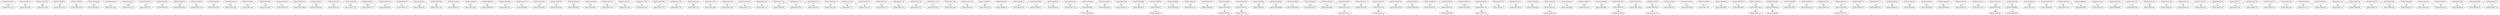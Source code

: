 digraph "467-1644391327-heap" {
    94064338956368 -> 94064339017216;
    94064338956376 -> 94064339020864;
    94064338956384 -> 94064339017088;
    94064338956392 -> 94064339010192;
    94064338956400 -> 94064339022320;
    94064338956408 -> 94064339036800;
    94064338956416 -> 94064339033024;
    94064338956424 -> 94064339037728;
    94064338956432 -> 94064339026752;
    94064338956440 -> 94064339032464;
    94064338956448 -> 94064339048192;
    94064338956456 -> 94064339025120;
    94064338956464 -> 94064338983184;
    94064338956472 -> 94064339005280;
    94064338956480 -> 94064339014304;
    94064338956488 -> 94064339050384;
    94064338956496 -> 94064339033456;
    94064338956504 -> 94064339037088;
    94064338956512 -> 94064338999984;
    94064338956520 -> 94064339037392;
    94064338956528 -> 94064339021792;
    94064338956536 -> 94064338983776;
    94064338956544 -> 94064338980304;
    94064338956552 -> 94064339043712;
    94064338956560 -> 94064338996752;
    94064338956568 -> 94064339011248;
    94064338956616 -> 94064338962656;
    94064338956624 -> 94064339022480;
    94064338956632 -> 94064338990080;
    94064338956648 -> 94064338981280;
    94064338956744 -> 94064338998864;
    94064338956784 -> 94064339049248;
    94064338956792 -> 94064339046448;
    94064338956928 -> 94064338956960;
    94064338956936 -> 94064338956992;
    94064338957024 -> 94064338957216;
    94064338957032 -> 94064338957248;
    94064338957040 -> 94064338957280;
    94064338957048 -> 94064338957312;
    94064338957056 -> 94064338957344;
    94064338957064 -> 94064338957376;
    94064338957072 -> 94064338957408;
    94064338957080 -> 94064338957440;
    94064338957088 -> 94064338957472;
    94064338957096 -> 94064338957536;
    94064338957104 -> 94064338957568;
    94064338957112 -> 94064338957600;
    94064338957120 -> 94064338957632;
    94064338957128 -> 94064338957680;
    94064338957136 -> 94064338957712;
    94064338957144 -> 94064338957744;
    94064338957152 -> 94064338957776;
    94064338957160 -> 94064338957824;
    94064338957168 -> 94064338957872;
    94064338957176 -> 94064338957952;
    94064338957184 -> 94064338957984;
    94064338957192 -> 94064338958016;
    94064338958048 -> 94064338976512;
    94064338958240 -> 94064338988176;
    94064338958272 -> 94064339002192;
    94064338958288 -> 94064338988672;
    94064338958416 -> 94064338958384;
    94064338958424 -> 94064338967216;
    94064338958480 -> 94064338958448;
    94064338958488 -> 94064338963568;
    94064338958544 -> 94064338958512;
    94064338958608 -> 94064338958576;
    94064338958672 -> 94064338958640;
    94064338958680 -> 94064338962400;
    94064338958736 -> 94064338958704;
    94064338958744 -> 94064338966384;
    94064338958800 -> 94064338958768;
    94064338958808 -> 94064338961504;
    94064338958864 -> 94064338958832;
    94064338958928 -> 94064338958896;
    94064338958936 -> 94064338958672;
    94064338958992 -> 94064338958960;
    94064338959000 -> 94064338958800;
    94064338959056 -> 94064338959024;
    94064338959120 -> 94064338959088;
    94064338959184 -> 94064338959152;
    94064338959192 -> 94064338970304;
    94064338959248 -> 94064338959216;
    94064338959256 -> 94064338967024;
    94064338959312 -> 94064338959280;
    94064338959320 -> 94064338963760;
    94064338959376 -> 94064338959344;
    94064338959384 -> 94064338958480;
    94064338959440 -> 94064338959408;
    94064338959448 -> 94064338962144;
    94064338959504 -> 94064338959472;
    94064338959512 -> 94064338979024;
    94064338959568 -> 94064338959536;
    94064338959576 -> 94064338961440;
    94064338959632 -> 94064338959600;
    94064338959640 -> 94064338963504;
    94064338959696 -> 94064338959664;
    94064338959760 -> 94064338959728;
    94064338959768 -> 94064338975680;
    94064338959824 -> 94064338959792;
    94064338959832 -> 94064338972416;
    94064338959888 -> 94064338959856;
    94064338959896 -> 94064338972032;
    94064338959952 -> 94064338959920;
    94064338959960 -> 94064338959184;
    94064338960016 -> 94064338959984;
    94064338960024 -> 94064338961184;
    94064338960080 -> 94064338960048;
    94064338960088 -> 94064338973824;
    94064338960144 -> 94064338960112;
    94064338960152 -> 94064338971264;
    94064338960208 -> 94064338960176;
    94064338960216 -> 94064338965424;
    94064338960272 -> 94064338960240;
    94064338960336 -> 94064338980032;
    94064338960344 -> 94064338956304;
    94064338960608 -> 94064338960304;
    94064338960672 -> 94064338960640;
    94064338960736 -> 94064338960704;
    94064338960744 -> 94064338971008;
    94064338960800 -> 94064338960768;
    94064338960808 -> 94064338959376;
    94064338960864 -> 94064338960832;
    94064338960872 -> 94064338971904;
    94064338960928 -> 94064338960896;
    94064338960936 -> 94064338974912;
    94064338960992 -> 94064338960960;
    94064338961000 -> 94064338960080;
    94064338961056 -> 94064338961024;
    94064338961064 -> 94064338969088;
    94064338961120 -> 94064338961088;
    94064338961184 -> 94064338961152;
    94064338961192 -> 94064338962464;
    94064338961248 -> 94064338961280;
    94064338961256 -> 94064338960208;
    94064338961312 -> 94064338961216;
    94064338961320 -> 94064338959760;
    94064338961376 -> 94064338961344;
    94064338961384 -> 94064338960864;
    94064338961440 -> 94064338961408;
    94064338961448 -> 94064338974336;
    94064338961504 -> 94064338961472;
    94064338961512 -> 94064338970048;
    94064338961568 -> 94064338961536;
    94064338961576 -> 94064338962336;
    94064338961632 -> 94064338961600;
    94064338961640 -> 94064338970112;
    94064338961696 -> 94064338961664;
    94064338961760 -> 94064338961728;
    94064338961768 -> 94064338963888;
    94064338961824 -> 94064338961792;
    94064338961832 -> 94064338959824;
    94064338961888 -> 94064338961856;
    94064338961896 -> 94064338964016;
    94064338961952 -> 94064338961920;
    94064338961960 -> 94064338959248;
    94064338962016 -> 94064338961984;
    94064338962024 -> 94064338960800;
    94064338962080 -> 94064338962048;
    94064338962088 -> 94064338968320;
    94064338962144 -> 94064338962112;
    94064338962208 -> 94064338962176;
}
